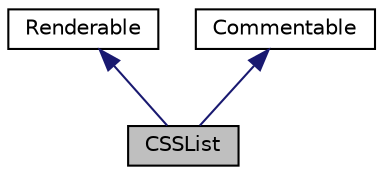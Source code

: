 digraph "CSSList"
{
 // INTERACTIVE_SVG=YES
  edge [fontname="Helvetica",fontsize="10",labelfontname="Helvetica",labelfontsize="10"];
  node [fontname="Helvetica",fontsize="10",shape=record];
  Node1 [label="CSSList",height=0.2,width=0.4,color="black", fillcolor="grey75", style="filled", fontcolor="black"];
  Node2 -> Node1 [dir="back",color="midnightblue",fontsize="10",style="solid",fontname="Helvetica"];
  Node2 [label="Renderable",height=0.2,width=0.4,color="black", fillcolor="white", style="filled",URL="$interface_sabberworm_1_1_c_s_s_1_1_renderable.html"];
  Node3 -> Node1 [dir="back",color="midnightblue",fontsize="10",style="solid",fontname="Helvetica"];
  Node3 [label="Commentable",height=0.2,width=0.4,color="black", fillcolor="white", style="filled",URL="$interface_sabberworm_1_1_c_s_s_1_1_comment_1_1_commentable.html"];
}

